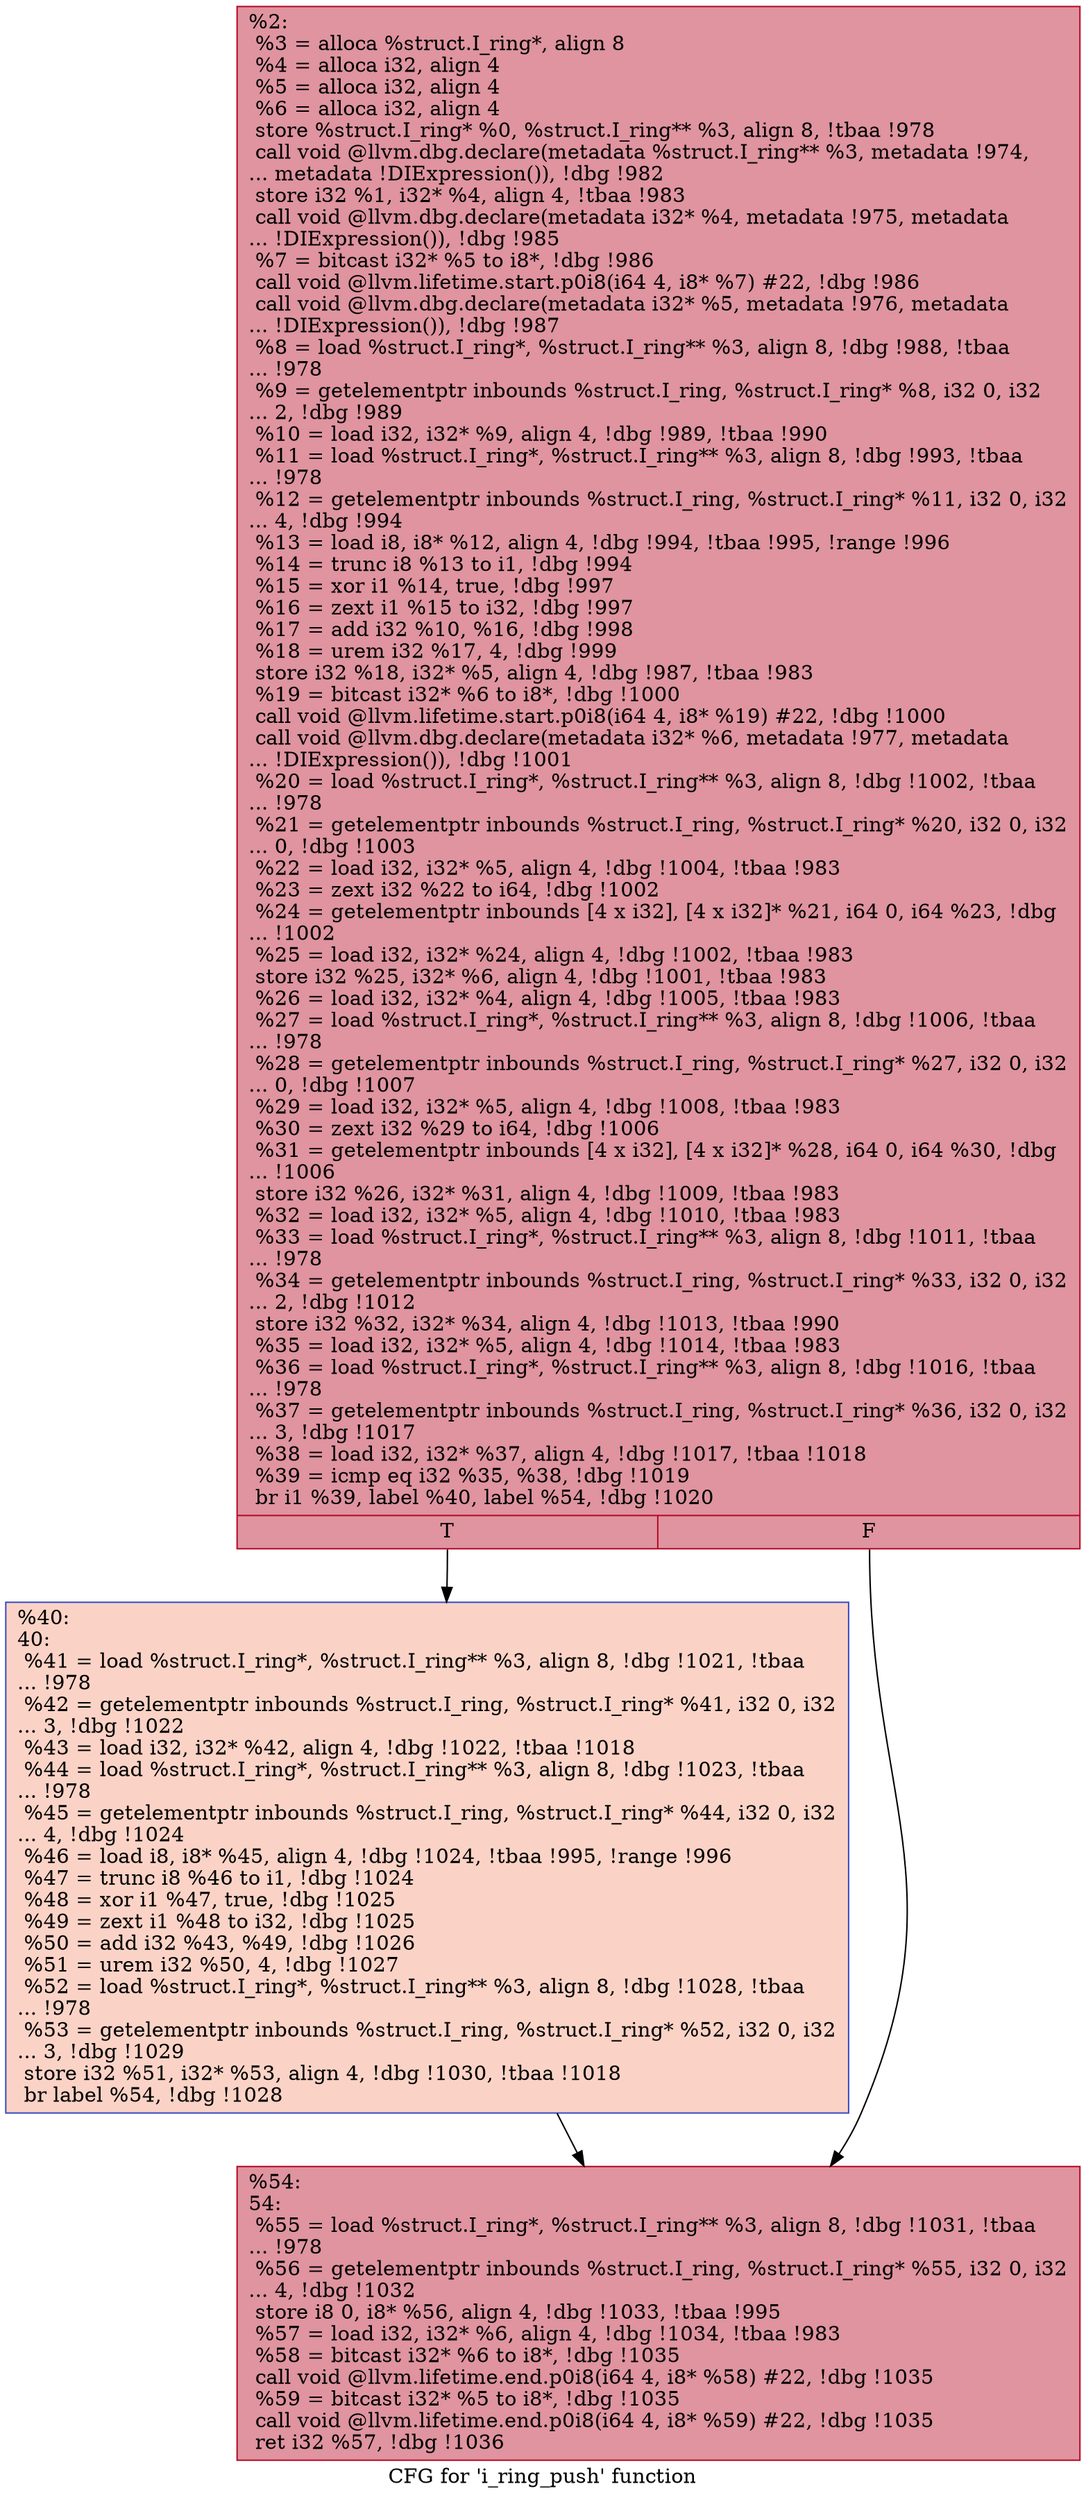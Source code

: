 digraph "CFG for 'i_ring_push' function" {
	label="CFG for 'i_ring_push' function";

	Node0x22bcde0 [shape=record,color="#b70d28ff", style=filled, fillcolor="#b70d2870",label="{%2:\l  %3 = alloca %struct.I_ring*, align 8\l  %4 = alloca i32, align 4\l  %5 = alloca i32, align 4\l  %6 = alloca i32, align 4\l  store %struct.I_ring* %0, %struct.I_ring** %3, align 8, !tbaa !978\l  call void @llvm.dbg.declare(metadata %struct.I_ring** %3, metadata !974,\l... metadata !DIExpression()), !dbg !982\l  store i32 %1, i32* %4, align 4, !tbaa !983\l  call void @llvm.dbg.declare(metadata i32* %4, metadata !975, metadata\l... !DIExpression()), !dbg !985\l  %7 = bitcast i32* %5 to i8*, !dbg !986\l  call void @llvm.lifetime.start.p0i8(i64 4, i8* %7) #22, !dbg !986\l  call void @llvm.dbg.declare(metadata i32* %5, metadata !976, metadata\l... !DIExpression()), !dbg !987\l  %8 = load %struct.I_ring*, %struct.I_ring** %3, align 8, !dbg !988, !tbaa\l... !978\l  %9 = getelementptr inbounds %struct.I_ring, %struct.I_ring* %8, i32 0, i32\l... 2, !dbg !989\l  %10 = load i32, i32* %9, align 4, !dbg !989, !tbaa !990\l  %11 = load %struct.I_ring*, %struct.I_ring** %3, align 8, !dbg !993, !tbaa\l... !978\l  %12 = getelementptr inbounds %struct.I_ring, %struct.I_ring* %11, i32 0, i32\l... 4, !dbg !994\l  %13 = load i8, i8* %12, align 4, !dbg !994, !tbaa !995, !range !996\l  %14 = trunc i8 %13 to i1, !dbg !994\l  %15 = xor i1 %14, true, !dbg !997\l  %16 = zext i1 %15 to i32, !dbg !997\l  %17 = add i32 %10, %16, !dbg !998\l  %18 = urem i32 %17, 4, !dbg !999\l  store i32 %18, i32* %5, align 4, !dbg !987, !tbaa !983\l  %19 = bitcast i32* %6 to i8*, !dbg !1000\l  call void @llvm.lifetime.start.p0i8(i64 4, i8* %19) #22, !dbg !1000\l  call void @llvm.dbg.declare(metadata i32* %6, metadata !977, metadata\l... !DIExpression()), !dbg !1001\l  %20 = load %struct.I_ring*, %struct.I_ring** %3, align 8, !dbg !1002, !tbaa\l... !978\l  %21 = getelementptr inbounds %struct.I_ring, %struct.I_ring* %20, i32 0, i32\l... 0, !dbg !1003\l  %22 = load i32, i32* %5, align 4, !dbg !1004, !tbaa !983\l  %23 = zext i32 %22 to i64, !dbg !1002\l  %24 = getelementptr inbounds [4 x i32], [4 x i32]* %21, i64 0, i64 %23, !dbg\l... !1002\l  %25 = load i32, i32* %24, align 4, !dbg !1002, !tbaa !983\l  store i32 %25, i32* %6, align 4, !dbg !1001, !tbaa !983\l  %26 = load i32, i32* %4, align 4, !dbg !1005, !tbaa !983\l  %27 = load %struct.I_ring*, %struct.I_ring** %3, align 8, !dbg !1006, !tbaa\l... !978\l  %28 = getelementptr inbounds %struct.I_ring, %struct.I_ring* %27, i32 0, i32\l... 0, !dbg !1007\l  %29 = load i32, i32* %5, align 4, !dbg !1008, !tbaa !983\l  %30 = zext i32 %29 to i64, !dbg !1006\l  %31 = getelementptr inbounds [4 x i32], [4 x i32]* %28, i64 0, i64 %30, !dbg\l... !1006\l  store i32 %26, i32* %31, align 4, !dbg !1009, !tbaa !983\l  %32 = load i32, i32* %5, align 4, !dbg !1010, !tbaa !983\l  %33 = load %struct.I_ring*, %struct.I_ring** %3, align 8, !dbg !1011, !tbaa\l... !978\l  %34 = getelementptr inbounds %struct.I_ring, %struct.I_ring* %33, i32 0, i32\l... 2, !dbg !1012\l  store i32 %32, i32* %34, align 4, !dbg !1013, !tbaa !990\l  %35 = load i32, i32* %5, align 4, !dbg !1014, !tbaa !983\l  %36 = load %struct.I_ring*, %struct.I_ring** %3, align 8, !dbg !1016, !tbaa\l... !978\l  %37 = getelementptr inbounds %struct.I_ring, %struct.I_ring* %36, i32 0, i32\l... 3, !dbg !1017\l  %38 = load i32, i32* %37, align 4, !dbg !1017, !tbaa !1018\l  %39 = icmp eq i32 %35, %38, !dbg !1019\l  br i1 %39, label %40, label %54, !dbg !1020\l|{<s0>T|<s1>F}}"];
	Node0x22bcde0:s0 -> Node0x22bd6f0;
	Node0x22bcde0:s1 -> Node0x22bd740;
	Node0x22bd6f0 [shape=record,color="#3d50c3ff", style=filled, fillcolor="#f59c7d70",label="{%40:\l40:                                               \l  %41 = load %struct.I_ring*, %struct.I_ring** %3, align 8, !dbg !1021, !tbaa\l... !978\l  %42 = getelementptr inbounds %struct.I_ring, %struct.I_ring* %41, i32 0, i32\l... 3, !dbg !1022\l  %43 = load i32, i32* %42, align 4, !dbg !1022, !tbaa !1018\l  %44 = load %struct.I_ring*, %struct.I_ring** %3, align 8, !dbg !1023, !tbaa\l... !978\l  %45 = getelementptr inbounds %struct.I_ring, %struct.I_ring* %44, i32 0, i32\l... 4, !dbg !1024\l  %46 = load i8, i8* %45, align 4, !dbg !1024, !tbaa !995, !range !996\l  %47 = trunc i8 %46 to i1, !dbg !1024\l  %48 = xor i1 %47, true, !dbg !1025\l  %49 = zext i1 %48 to i32, !dbg !1025\l  %50 = add i32 %43, %49, !dbg !1026\l  %51 = urem i32 %50, 4, !dbg !1027\l  %52 = load %struct.I_ring*, %struct.I_ring** %3, align 8, !dbg !1028, !tbaa\l... !978\l  %53 = getelementptr inbounds %struct.I_ring, %struct.I_ring* %52, i32 0, i32\l... 3, !dbg !1029\l  store i32 %51, i32* %53, align 4, !dbg !1030, !tbaa !1018\l  br label %54, !dbg !1028\l}"];
	Node0x22bd6f0 -> Node0x22bd740;
	Node0x22bd740 [shape=record,color="#b70d28ff", style=filled, fillcolor="#b70d2870",label="{%54:\l54:                                               \l  %55 = load %struct.I_ring*, %struct.I_ring** %3, align 8, !dbg !1031, !tbaa\l... !978\l  %56 = getelementptr inbounds %struct.I_ring, %struct.I_ring* %55, i32 0, i32\l... 4, !dbg !1032\l  store i8 0, i8* %56, align 4, !dbg !1033, !tbaa !995\l  %57 = load i32, i32* %6, align 4, !dbg !1034, !tbaa !983\l  %58 = bitcast i32* %6 to i8*, !dbg !1035\l  call void @llvm.lifetime.end.p0i8(i64 4, i8* %58) #22, !dbg !1035\l  %59 = bitcast i32* %5 to i8*, !dbg !1035\l  call void @llvm.lifetime.end.p0i8(i64 4, i8* %59) #22, !dbg !1035\l  ret i32 %57, !dbg !1036\l}"];
}
